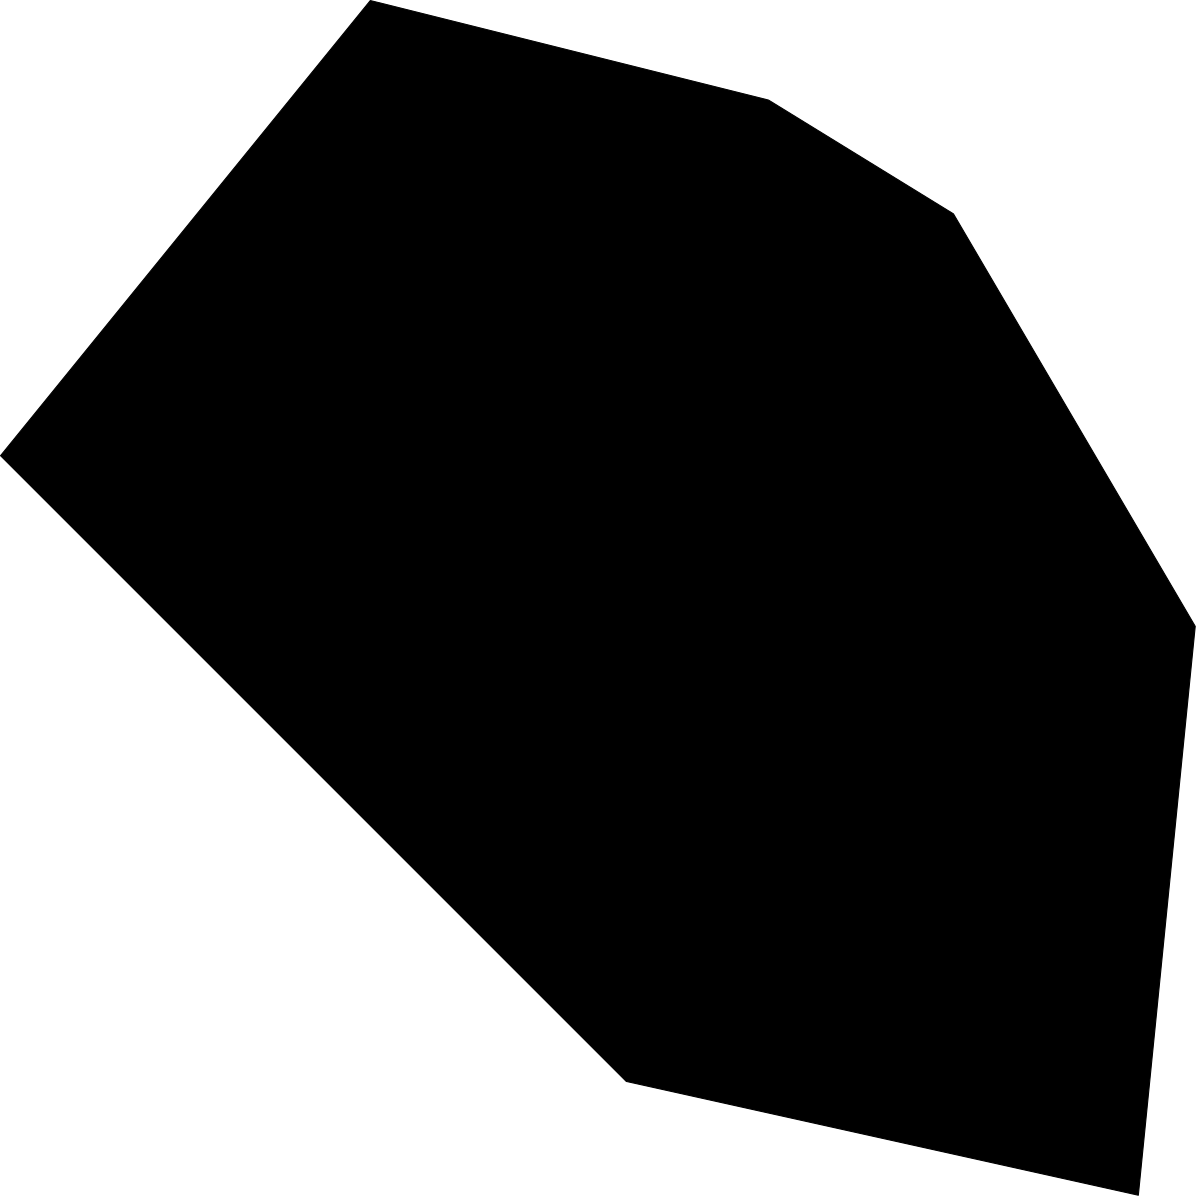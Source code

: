 <?xml version="1.0"?>
<!DOCTYPE ipe SYSTEM "ipe.dtd">
<ipe version="70212" creator="svgtoipe 20240516">
<ipestyle>
<layout paper="454 454" frame="454 454" origin="0 0" crop="no"/>
<opacity name="10%" value="0.10"/>
<opacity name="20%" value="0.20"/>
<opacity name="30%" value="0.30"/>
<opacity name="40%" value="0.40"/>
<opacity name="50%" value="0.50"/>
<opacity name="60%" value="0.60"/>
<opacity name="70%" value="0.70"/>
<opacity name="80%" value="0.80"/>
<opacity name="90%" value="0.90"/>
<pathstyle cap="0" join="0" fillrule="wind"/>
</ipestyle>
<page>
<group matrix="1 0 0 -1 -414 587">
<path stroke="0 0 0" fill="0 0 0" join="1">
835.56 575.4 m
651.24 534.44 l
425.96 309.16 l
559.08 145.32 l
702.44 181.16 l
769 222.12 l
856.04 370.6 l
h
</path>
</group>
</page>
</ipe>
